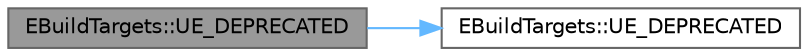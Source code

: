 digraph "EBuildTargets::UE_DEPRECATED"
{
 // INTERACTIVE_SVG=YES
 // LATEX_PDF_SIZE
  bgcolor="transparent";
  edge [fontname=Helvetica,fontsize=10,labelfontname=Helvetica,labelfontsize=10];
  node [fontname=Helvetica,fontsize=10,shape=box,height=0.2,width=0.4];
  rankdir="LR";
  Node1 [id="Node000001",label="EBuildTargets::UE_DEPRECATED",height=0.2,width=0.4,color="gray40", fillcolor="grey60", style="filled", fontcolor="black",tooltip=" "];
  Node1 -> Node2 [id="edge1_Node000001_Node000002",color="steelblue1",style="solid",tooltip=" "];
  Node2 [id="Node000002",label="EBuildTargets::UE_DEPRECATED",height=0.2,width=0.4,color="grey40", fillcolor="white", style="filled",URL="$dc/d71/namespaceEBuildTargets.html#ab65bd703a79a532ec13c58af0e91615f",tooltip=" "];
}
